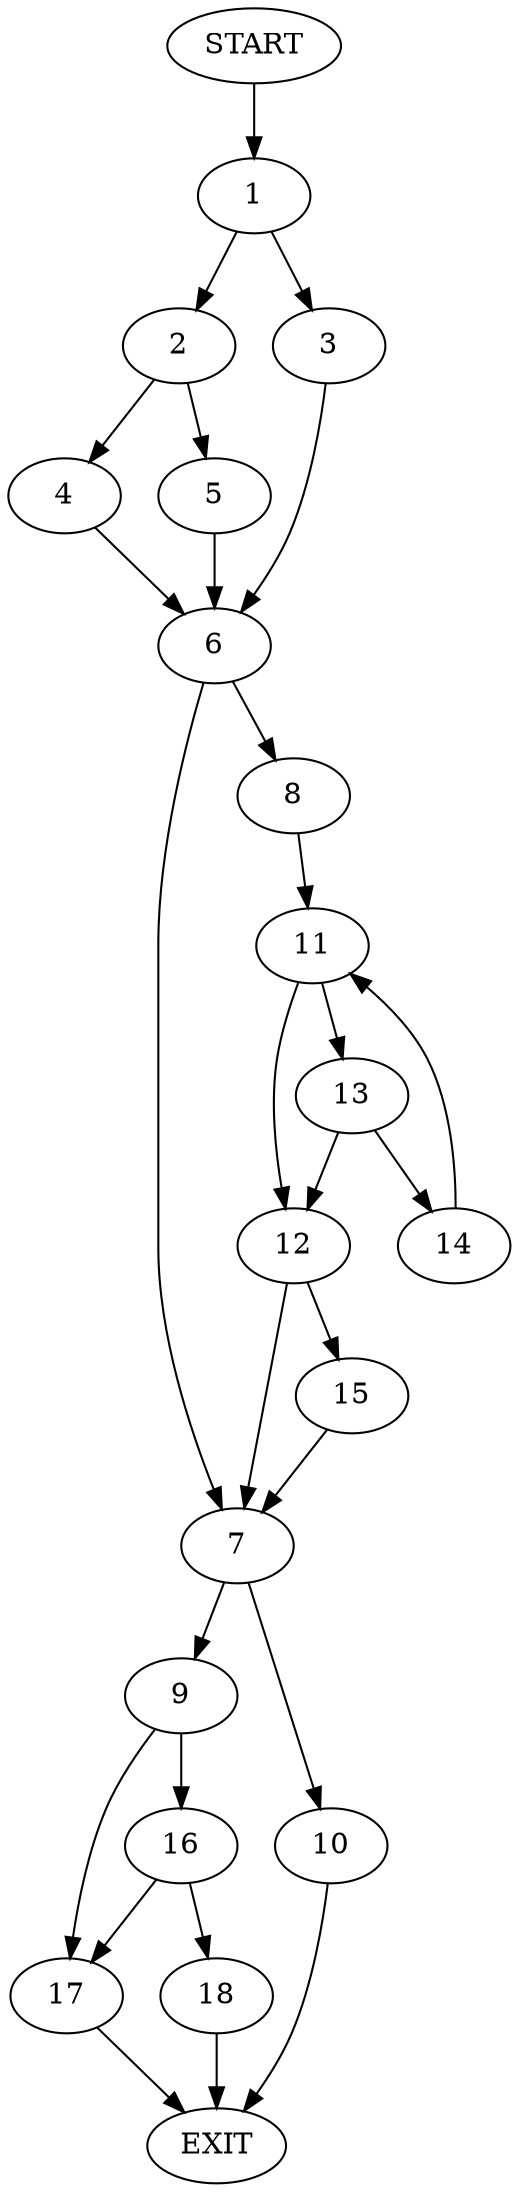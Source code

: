 digraph {
0 [label="START"]
19 [label="EXIT"]
0 -> 1
1 -> 2
1 -> 3
2 -> 4
2 -> 5
3 -> 6
4 -> 6
5 -> 6
6 -> 7
6 -> 8
7 -> 9
7 -> 10
8 -> 11
11 -> 12
11 -> 13
13 -> 12
13 -> 14
12 -> 7
12 -> 15
14 -> 11
15 -> 7
10 -> 19
9 -> 16
9 -> 17
16 -> 18
16 -> 17
17 -> 19
18 -> 19
}
